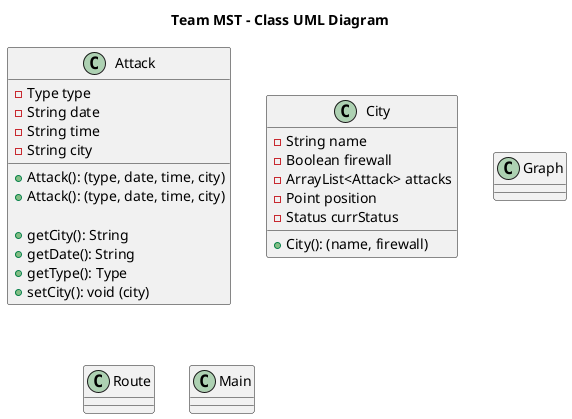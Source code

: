 @startuml

title Team MST - Class UML Diagram


class Attack {
  -Type type
  -String date
  -String time
  -String city

  +Attack(): (type, date, time, city)
  +Attack(): (type, date, time, city)

  +getCity(): String
  +getDate(): String
  +getType(): Type
  +setCity(): void (city)
}

class City {
-String name
-Boolean firewall
-ArrayList<Attack> attacks
-Point position
-Status currStatus

+City(): (name, firewall)
}

class Graph {

}

class Route {

}

class Main {
}
@enduml